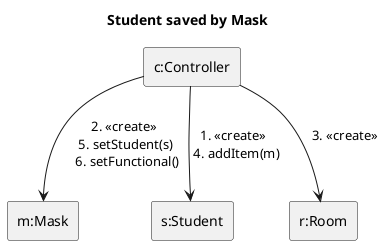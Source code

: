 @startuml ser
title Student saved by Mask
rectangle "c:Controller" as c
rectangle "m:Mask" as m
rectangle "s:Student" as s
rectangle "r:Room" as r

c --> r : 3. <<create>> \n
c --> s: 1. <<create>> \n 4. addItem(m)
c --> m : 2. <<create>> \n 5. setStudent(s) \n 6. setFunctional()


@enduml